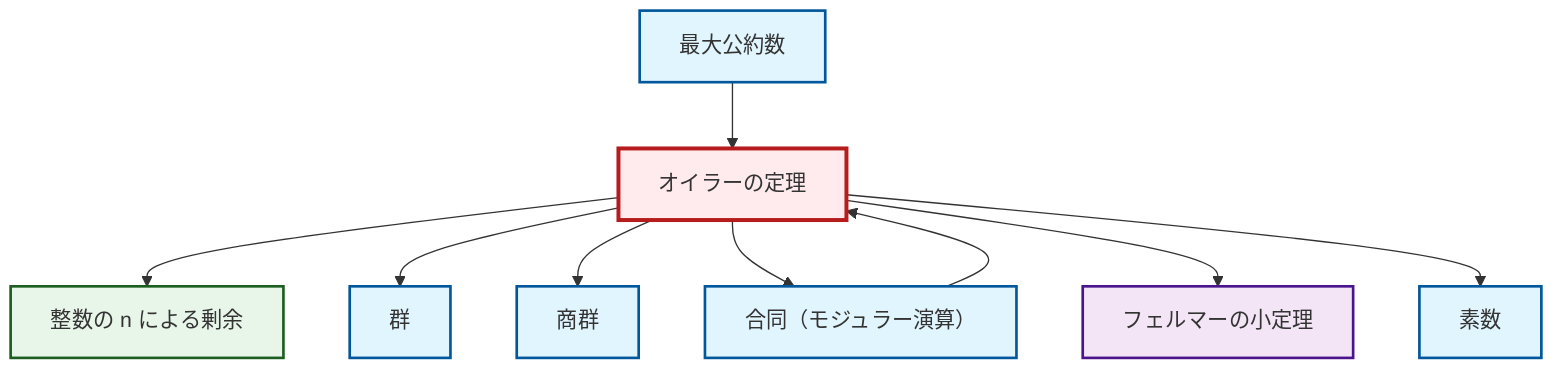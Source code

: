 graph TD
    classDef definition fill:#e1f5fe,stroke:#01579b,stroke-width:2px
    classDef theorem fill:#f3e5f5,stroke:#4a148c,stroke-width:2px
    classDef axiom fill:#fff3e0,stroke:#e65100,stroke-width:2px
    classDef example fill:#e8f5e9,stroke:#1b5e20,stroke-width:2px
    classDef current fill:#ffebee,stroke:#b71c1c,stroke-width:3px
    def-prime["素数"]:::definition
    thm-euler["オイラーの定理"]:::theorem
    def-quotient-group["商群"]:::definition
    def-gcd["最大公約数"]:::definition
    thm-fermat-little["フェルマーの小定理"]:::theorem
    def-congruence["合同（モジュラー演算）"]:::definition
    def-group["群"]:::definition
    ex-quotient-integers-mod-n["整数の n による剰余"]:::example
    thm-euler --> ex-quotient-integers-mod-n
    thm-euler --> def-group
    thm-euler --> def-quotient-group
    def-gcd --> thm-euler
    thm-euler --> def-congruence
    def-congruence --> thm-euler
    thm-euler --> thm-fermat-little
    thm-euler --> def-prime
    class thm-euler current